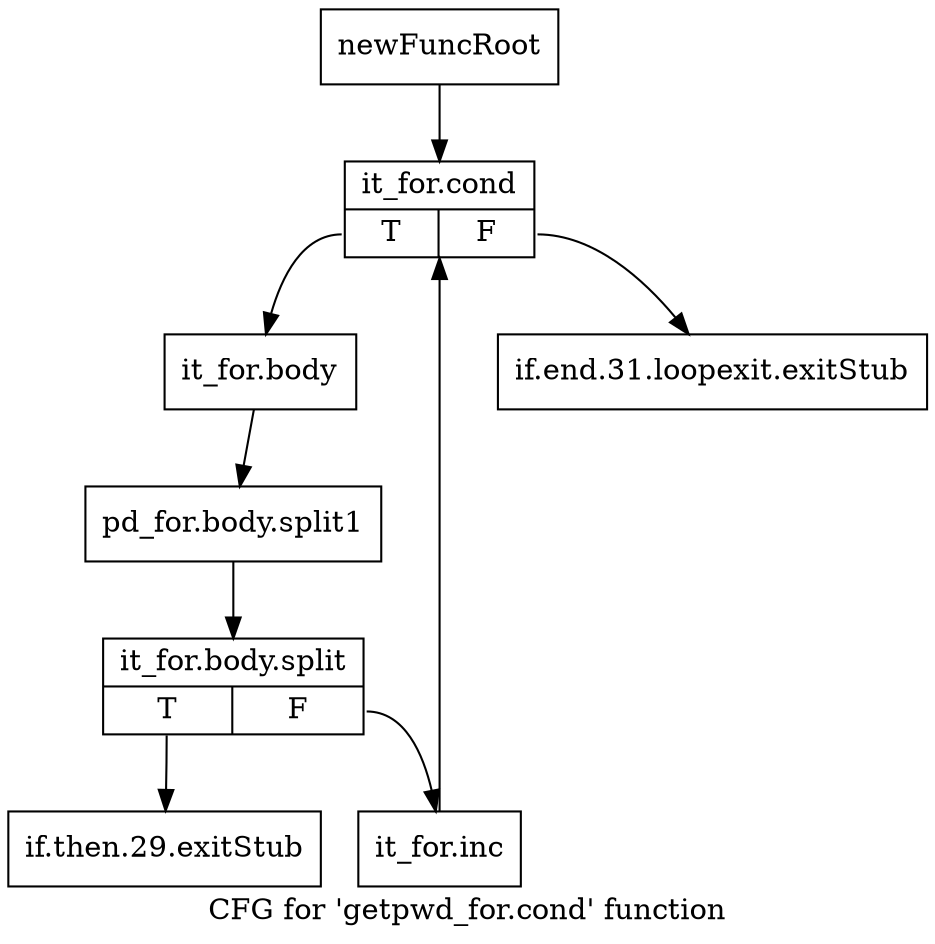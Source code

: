 digraph "CFG for 'getpwd_for.cond' function" {
	label="CFG for 'getpwd_for.cond' function";

	Node0xc7489b0 [shape=record,label="{newFuncRoot}"];
	Node0xc7489b0 -> Node0xc748aa0;
	Node0xc748a00 [shape=record,label="{if.end.31.loopexit.exitStub}"];
	Node0xc748a50 [shape=record,label="{if.then.29.exitStub}"];
	Node0xc748aa0 [shape=record,label="{it_for.cond|{<s0>T|<s1>F}}"];
	Node0xc748aa0:s0 -> Node0xc748af0;
	Node0xc748aa0:s1 -> Node0xc748a00;
	Node0xc748af0 [shape=record,label="{it_for.body}"];
	Node0xc748af0 -> Node0xfe7c350;
	Node0xfe7c350 [shape=record,label="{pd_for.body.split1}"];
	Node0xfe7c350 -> Node0xfe7d880;
	Node0xfe7d880 [shape=record,label="{it_for.body.split|{<s0>T|<s1>F}}"];
	Node0xfe7d880:s0 -> Node0xc748a50;
	Node0xfe7d880:s1 -> Node0xc748b40;
	Node0xc748b40 [shape=record,label="{it_for.inc}"];
	Node0xc748b40 -> Node0xc748aa0;
}
